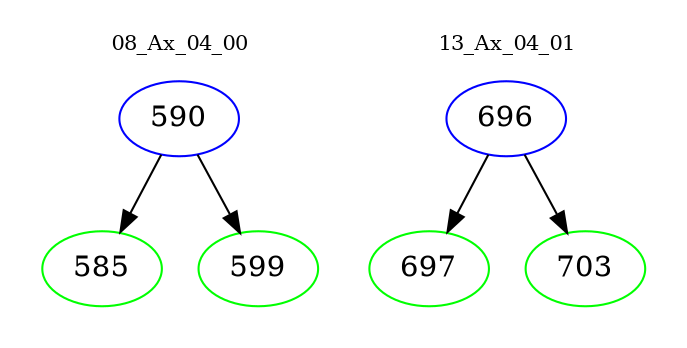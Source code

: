 digraph{
subgraph cluster_0 {
color = white
label = "08_Ax_04_00";
fontsize=10;
T0_590 [label="590", color="blue"]
T0_590 -> T0_585 [color="black"]
T0_585 [label="585", color="green"]
T0_590 -> T0_599 [color="black"]
T0_599 [label="599", color="green"]
}
subgraph cluster_1 {
color = white
label = "13_Ax_04_01";
fontsize=10;
T1_696 [label="696", color="blue"]
T1_696 -> T1_697 [color="black"]
T1_697 [label="697", color="green"]
T1_696 -> T1_703 [color="black"]
T1_703 [label="703", color="green"]
}
}
